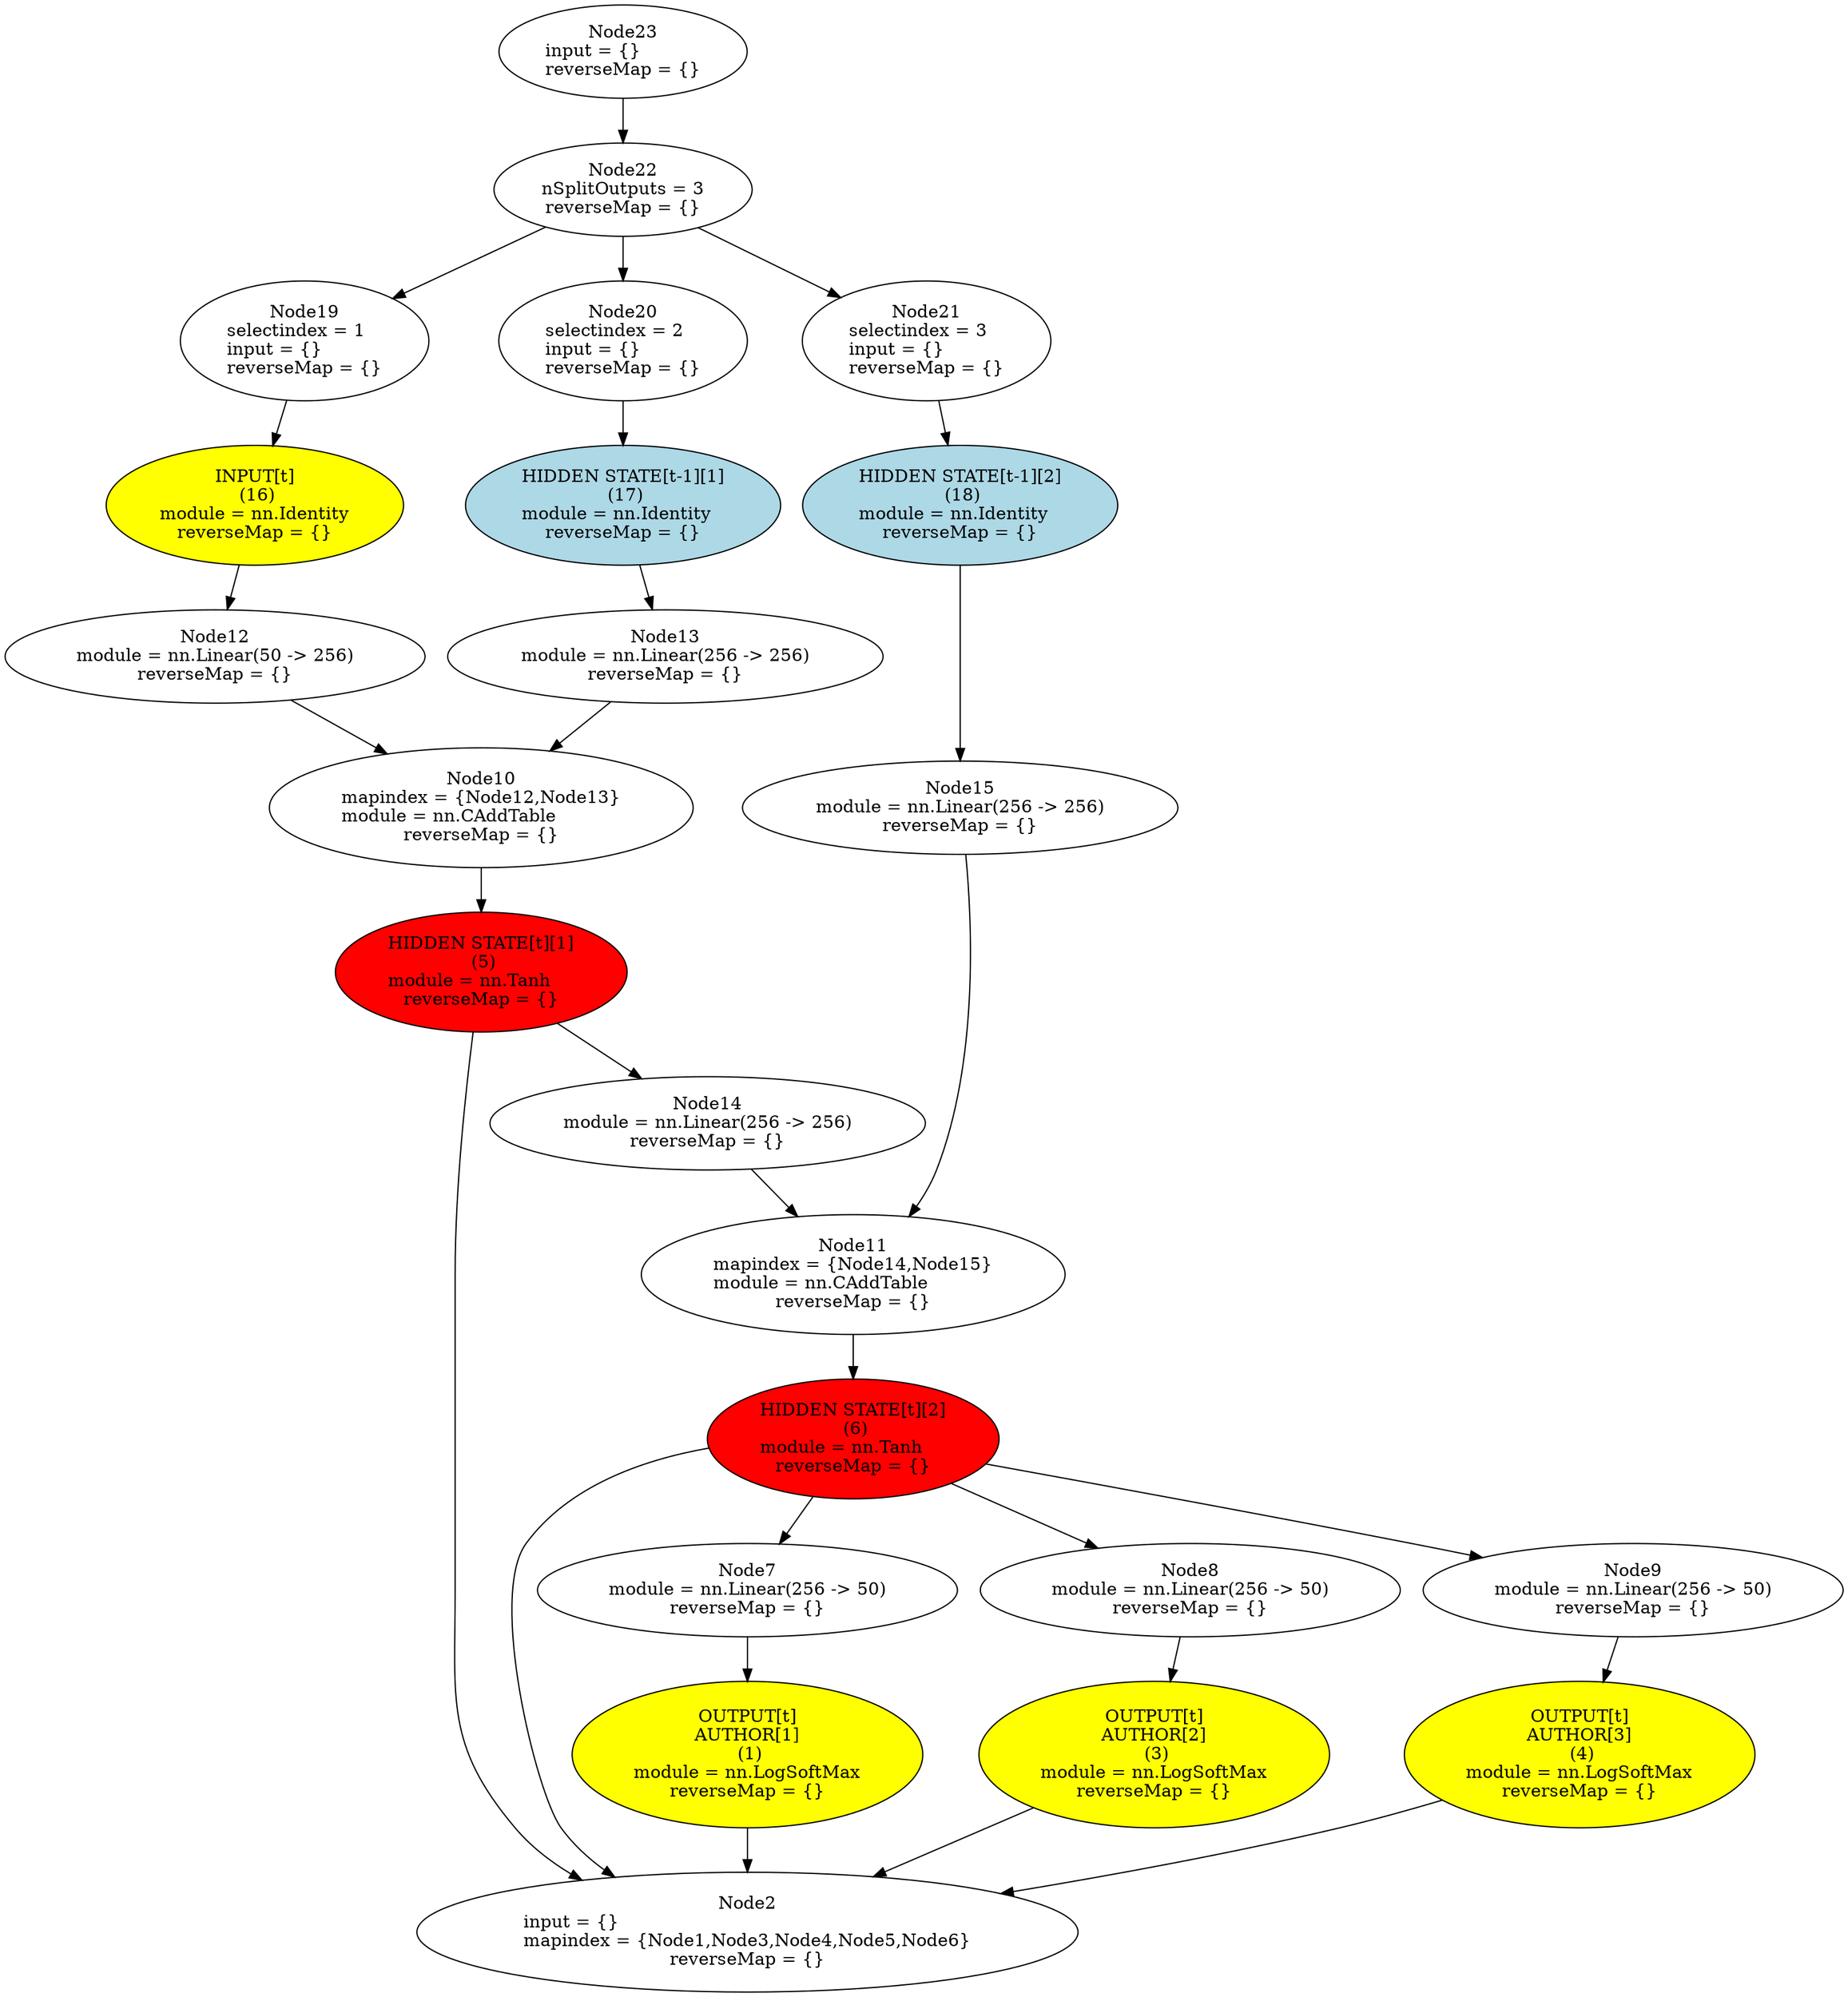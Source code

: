 digraph G {
	graph [bb="0,0,1194.3,1597.3"];
	node [label="\N",
		shape=oval
	];
	n1	 [fillcolor=yellow,
		height=1.6303,
		label="OUTPUT[t]\nAUTHOR[1]\n (1)\nmodule = nn.LogSoftMax\lreverseMap = {}",
		pos="490.64,190.86",
		style=filled,
		tooltip="[/home/marcin/torch/install/share/lua/5.2/nngraph/init.lua]:76_",
		width=3.1623];
	n2	 [height=1.3356,
		label="Node2\ninput = {}\lmapindex = {Node1,Node3,Node4,Node5,Node6}\lreverseMap = {}",
		pos="490.64,48.083",
		tooltip="[[C]]:-1_",
		width=5.7943];
	n1 -> n2	 [pos="e,490.64,96.295 490.64,131.79 490.64,123.39 490.64,114.74 490.64,106.36"];
	n3	 [fillcolor=yellow,
		height=1.6303,
		label="OUTPUT[t]\nAUTHOR[2]\n (3)\nmodule = nn.LogSoftMax\lreverseMap = {}",
		pos="755.64,190.86",
		style=filled,
		tooltip="[/home/marcin/torch/install/share/lua/5.2/nngraph/init.lua]:76_",
		width=3.1623];
	n3 -> n2	 [pos="e,572.09,92.352 677.21,148.19 647.07,132.18 612.42,113.77 581.22,97.201"];
	n4	 [fillcolor=yellow,
		height=1.6303,
		label="OUTPUT[t]\nAUTHOR[3]\n (4)\nmodule = nn.LogSoftMax\lreverseMap = {}",
		pos="1030.6,190.86",
		style=filled,
		tooltip="[/home/marcin/torch/install/share/lua/5.2/nngraph/init.lua]:76_",
		width=3.1623];
	n4 -> n2	 [pos="e,653.43,78.22 942.2,153.7 921.55,145.98 899.49,138.32 878.64,132.17 809.05,111.64 731.05,93.94 663.34,80.216"];
	n5	 [fillcolor=red,
		height=1.3356,
		label="HIDDEN STATE[t][1]\n (5)\nmodule = nn.Tanh\lreverseMap = {}",
		pos="312.64,819.87",
		style=filled,
		tooltip="[/home/marcin/torch/install/share/lua/5.2/nngraph/init.lua]:76_",
		width=2.8088];
	n5 -> n2	 [pos="e,386.24,89.779 305.8,771.86 299.34,723.35 290.64,645.43 290.64,577.75 290.64,577.75 290.64,577.75 290.64,322.02 290.64,235.2 283.63,\
200.92 336.64,132.17 347.76,117.75 362.1,105.54 377.56,95.279"];
	n14	 [height=1.041,
		label="Node14\nmodule = nn.Linear(256 -> 256)\lreverseMap = {}",
		pos="457.64,698.31",
		tooltip="[/home/marcin/torch/install/share/lua/5.2/nngraph/init.lua]:76_",
		width=3.8498];
	n5 -> n14	 [pos="e,415.37,734.16 362.54,777.72 377.06,765.75 392.92,752.68 407.45,740.7"];
	n6	 [fillcolor=red,
		height=1.3356,
		label="HIDDEN STATE[t][2]\n (6)\nmodule = nn.Tanh\lreverseMap = {}",
		pos="557.64,444.58",
		style=filled,
		tooltip="[/home/marcin/torch/install/share/lua/5.2/nngraph/init.lua]:76_",
		width=2.8088];
	n6 -> n2	 [pos="e,405.84,92.15 461.13,430.04 418.92,418.79 373.27,398.19 347.64,360.5 322.44,323.43 346.61,166.23 367.64,132.17 375.53,119.4 386.19,\
108.14 397.96,98.361"];
	n7	 [height=1.041,
		label="Node7\nmodule = nn.Linear(256 -> 50)\lreverseMap = {}",
		pos="490.64,323.02",
		tooltip="[/home/marcin/torch/install/share/lua/5.2/nngraph/init.lua]:76_",
		width=3.7123];
	n6 -> n7	 [pos="e,510.89,360.15 532.12,398.04 526.8,388.54 521.19,378.53 515.87,369.05"];
	n8	 [height=1.041,
		label="Node8\nmodule = nn.Linear(256 -> 50)\lreverseMap = {}",
		pos="775.64,323.02",
		tooltip="[/home/marcin/torch/install/share/lua/5.2/nngraph/init.lua]:76_",
		width=3.7123];
	n6 -> n8	 [pos="e,716.23,356.61 623.05,407.71 649.64,393.13 680.38,376.27 707.27,361.52"];
	n9	 [height=1.041,
		label="Node9\nmodule = nn.Linear(256 -> 50)\lreverseMap = {}",
		pos="1060.6,323.02",
		tooltip="[/home/marcin/torch/install/share/lua/5.2/nngraph/init.lua]:76_",
		width=3.7123];
	n6 -> n9	 [pos="e,964.48,349.07 648.66,423.3 721.75,406.86 826.94,382.83 918.64,360.5 930.35,357.65 942.59,354.61 954.75,351.54"];
	n7 -> n1	 [pos="e,490.64,249.61 490.64,285.42 490.64,277.33 490.64,268.52 490.64,259.63"];
	n8 -> n3	 [pos="e,764.52,249.61 770.02,285.42 768.78,277.33 767.42,268.52 766.06,259.63"];
	n9 -> n4	 [pos="e,1044,249.61 1052.2,285.42 1050.3,277.33 1048.3,268.52 1046.3,259.63"];
	n10	 [height=1.3356,
		label="Node10\nmapindex = {Node12,Node13}\lmodule = nn.CAddTable\lreverseMap = {}",
		pos="312.64,952.04",
		tooltip="[/home/marcin/torch/install/share/lua/5.2/nngraph/init.lua]:69_",
		width=3.7123];
	n10 -> n5	 [pos="e,312.64,867.98 312.64,903.67 312.64,895.41 312.64,886.72 312.64,878.22"];
	n11	 [height=1.3356,
		label="Node11\nmapindex = {Node14,Node15}\lmodule = nn.CAddTable\lreverseMap = {}",
		pos="557.64,576.75",
		tooltip="[/home/marcin/torch/install/share/lua/5.2/nngraph/init.lua]:69_",
		width=3.7123];
	n11 -> n6	 [pos="e,557.64,492.69 557.64,528.39 557.64,520.12 557.64,511.44 557.64,502.93"];
	n12	 [height=1.041,
		label="Node12\nmodule = nn.Linear(50 -> 256)\lreverseMap = {}",
		pos="133.64,1073.6",
		tooltip="[/home/marcin/torch/install/share/lua/5.2/nngraph/init.lua]:76_",
		width=3.7123];
	n12 -> n10	 [pos="e,250.23,994.72 184.46,1038.7 202.29,1026.7 222.65,1013.1 241.82,1000.3"];
	n13	 [height=1.041,
		label="Node13\nmodule = nn.Linear(256 -> 256)\lreverseMap = {}",
		pos="423.64,1073.6",
		tooltip="[/home/marcin/torch/install/share/lua/5.2/nngraph/init.lua]:76_",
		width=3.8498];
	n13 -> n10	 [pos="e,354.39,998 390.64,1037 381.4,1027.1 371.15,1016.1 361.21,1005.3"];
	n14 -> n11	 [pos="e,519.86,622.93 487.65,661.44 495.72,651.79 504.62,641.15 513.29,630.78"];
	n15	 [height=1.041,
		label="Node15\nmodule = nn.Linear(256 -> 256)\lreverseMap = {}",
		pos="624.64,952.04",
		tooltip="[/home/marcin/torch/install/share/lua/5.2/nngraph/init.lua]:76_",
		width=3.8498];
	n15 -> n11	 [pos="e,589.27,623.92 627.49,914.35 630.67,858.35 632.33,748.77 605.64,660.83 602.78,651.39 598.67,641.86 594.04,632.8"];
	n16	 [fillcolor=yellow,
		height=1.3356,
		label="INPUT[t]\n (16)\nmodule = nn.Identity\lreverseMap = {}",
		pos="167.64,1195.2",
		style=filled,
		tooltip="[Model.lua]:5_",
		width=2.6124];
	n16 -> n12	 [pos="e,144,1111 154.3,1147.2 151.82,1138.5 149.22,1129.4 146.74,1120.6"];
	n17	 [fillcolor=lightblue,
		height=1.3356,
		label="HIDDEN STATE[t-1][1]\n (17)\nmodule = nn.Identity\lreverseMap = {}",
		pos="388.64,1195.2",
		style=filled,
		tooltip="[Model.lua]:7_",
		width=3.0248];
	n17 -> n13	 [pos="e,412.98,1111 402.38,1147.2 404.94,1138.5 407.61,1129.4 410.16,1120.6"];
	n18	 [fillcolor=lightblue,
		height=1.3356,
		label="HIDDEN STATE[t-1][2]\n (18)\nmodule = nn.Identity\lreverseMap = {}",
		pos="624.64,1195.2",
		style=filled,
		tooltip="[Model.lua]:7_",
		width=3.0248];
	n18 -> n15	 [pos="e,624.64,989.65 624.64,1146.8 624.64,1104.2 624.64,1042.1 624.64,999.7"];
	n19	 [height=1.3356,
		label="Node19\nselectindex = 1\linput = {}\lreverseMap = {}",
		pos="190.64,1327.3",
		tooltip="[[C]]:-1_-1",
		width=2.1606];
	n19 -> n16	 [pos="e,175.93,1243.1 182.34,1279.3 180.84,1270.8 179.26,1261.9 177.72,1253.2"];
	n20	 [height=1.3356,
		label="Node20\nselectindex = 2\linput = {}\lreverseMap = {}",
		pos="388.64,1327.3",
		tooltip="[[C]]:-1_-2",
		width=2.1606];
	n20 -> n17	 [pos="e,388.64,1243.3 388.64,1279 388.64,1270.7 388.64,1262 388.64,1253.5"];
	n21	 [height=1.3356,
		label="Node21\nselectindex = 3\linput = {}\lreverseMap = {}",
		pos="593.64,1327.3",
		tooltip="[[C]]:-1_-3",
		width=2.1606];
	n21 -> n18	 [pos="e,613.41,1243.3 604.75,1279.7 606.79,1271.1 608.95,1262.1 611.06,1253.2"];
	n22	 [height=1.041,
		label="Node22\nnSplitOutputs = 3\lreverseMap = {}",
		pos="388.64,1448.9",
		tooltip="[[C]]:-1_ split at [...e/marcin/torch/install/share/lua/5.2/nngraph/gmodule.lua]:96-mnode",
		width=2.2392];
	n22 -> n19	 [pos="e,245.7,1361.6 340.46,1418.8 314.64,1403.2 282.49,1383.8 254.6,1366.9"];
	n22 -> n20	 [pos="e,388.64,1375.7 388.64,1411.4 388.64,1403.3 388.64,1394.5 388.64,1385.8"];
	n22 -> n21	 [pos="e,537.84,1360.9 438.01,1419.1 465.28,1403.2 499.49,1383.2 528.88,1366.1"];
	n23	 [height=1.041,
		label="Node23\ninput = {}\lreverseMap = {}",
		pos="388.64,1559.8",
		tooltip="[[C]]:-1_",
		width=2.1606];
	n23 -> n22	 [pos="e,388.64,1486.6 388.64,1522.3 388.64,1514.1 388.64,1505.3 388.64,1496.8"];
}
